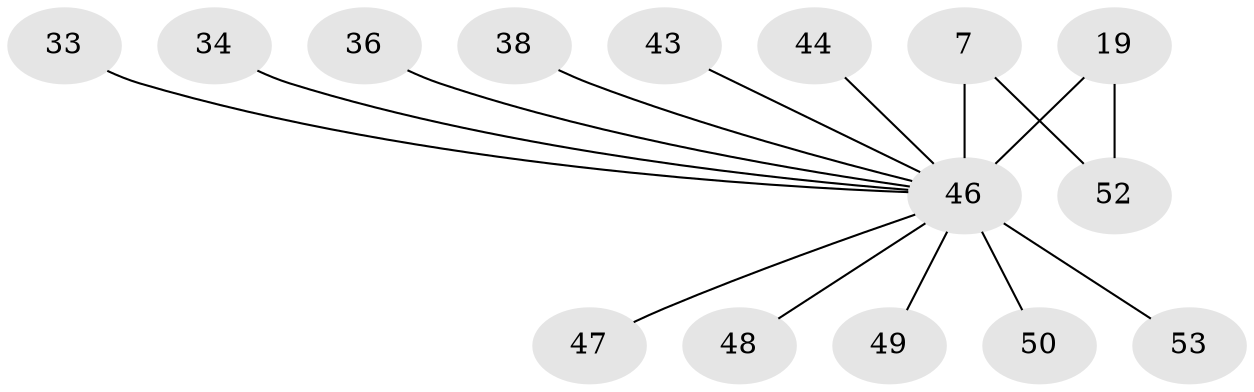 // original degree distribution, {7: 0.018867924528301886, 5: 0.03773584905660377, 6: 0.03773584905660377, 9: 0.05660377358490566, 4: 0.05660377358490566, 1: 0.5660377358490566, 2: 0.1509433962264151, 3: 0.07547169811320754}
// Generated by graph-tools (version 1.1) at 2025/58/03/04/25 21:58:57]
// undirected, 15 vertices, 15 edges
graph export_dot {
graph [start="1"]
  node [color=gray90,style=filled];
  7;
  19 [super="+1"];
  33;
  34;
  36;
  38;
  43;
  44;
  46 [super="+32+10+11+14+18+23+25+26"];
  47;
  48 [super="+45"];
  49 [super="+42"];
  50 [super="+15+39"];
  52 [super="+41"];
  53 [super="+51"];
  7 -- 46 [weight=3];
  7 -- 52;
  19 -- 46 [weight=6];
  19 -- 52 [weight=2];
  33 -- 46;
  34 -- 46;
  36 -- 46;
  38 -- 46;
  43 -- 46;
  44 -- 46;
  46 -- 47;
  46 -- 48;
  46 -- 49;
  46 -- 53;
  46 -- 50 [weight=2];
}
